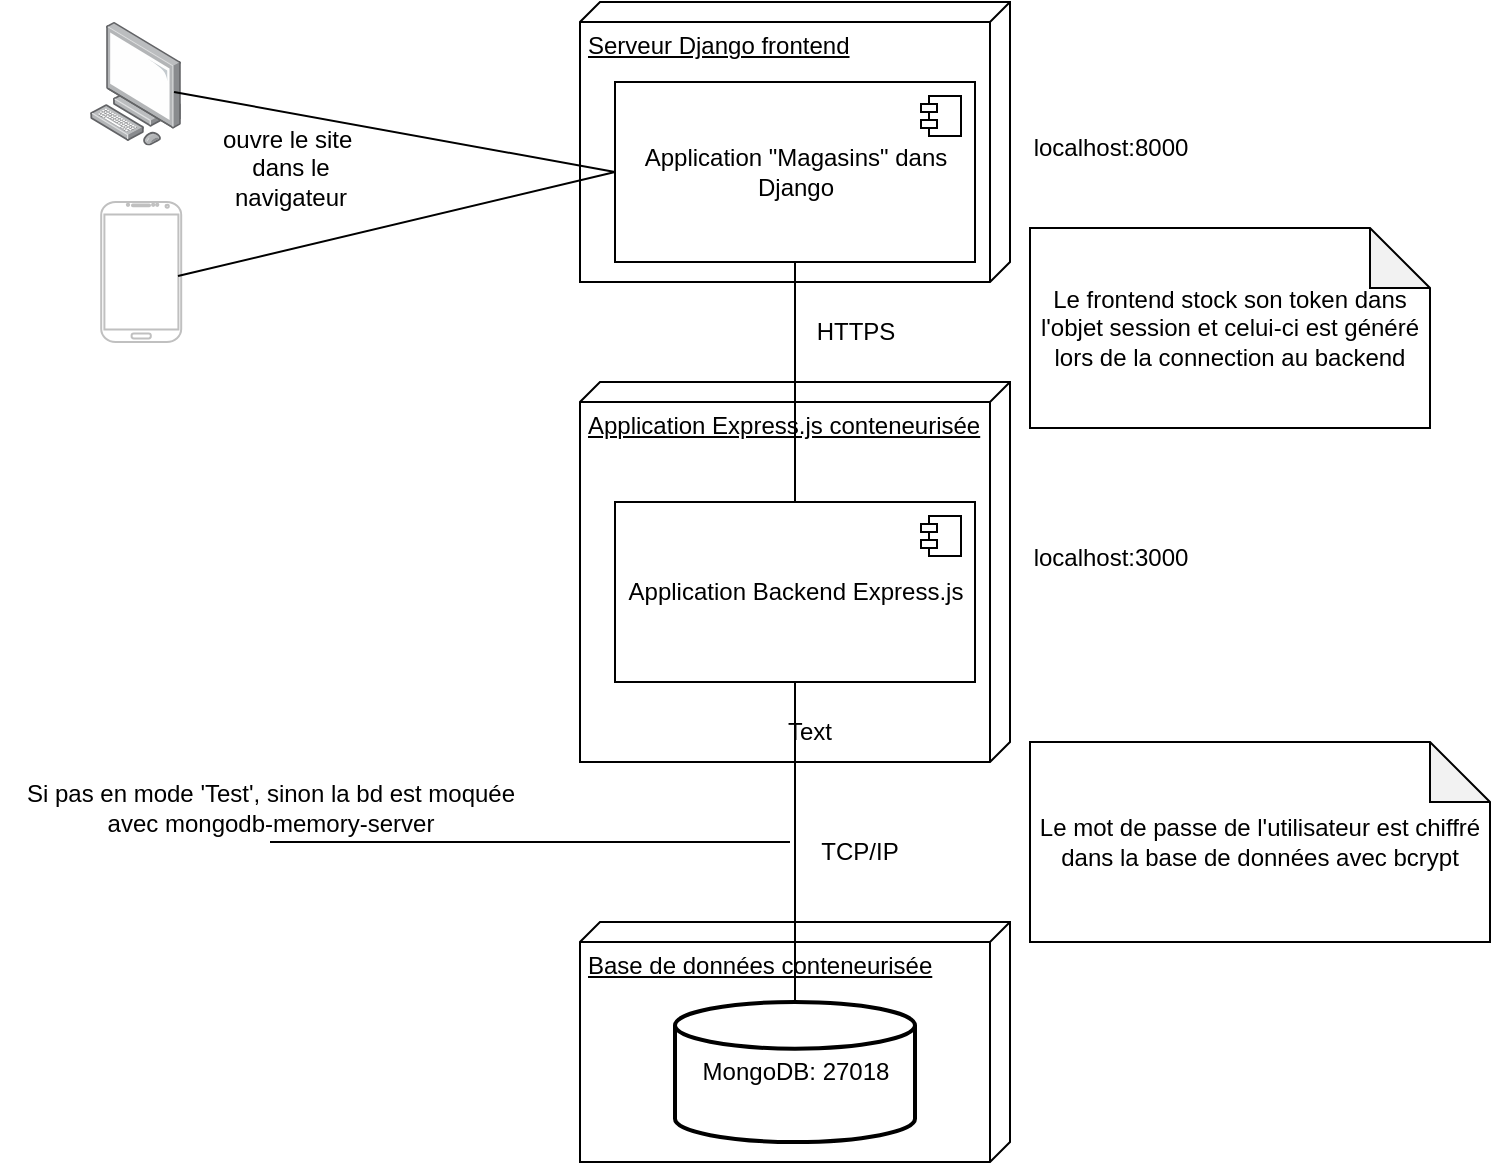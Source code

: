 <mxfile version="27.1.4">
  <diagram name="Page-1" id="iz4ZRRd6BJ3enqXNFH-S">
    <mxGraphModel dx="1665" dy="757" grid="1" gridSize="10" guides="1" tooltips="1" connect="1" arrows="1" fold="1" page="1" pageScale="1" pageWidth="850" pageHeight="1100" math="0" shadow="0">
      <root>
        <mxCell id="0" />
        <mxCell id="1" parent="0" />
        <mxCell id="AhkPmPhHsj4ZULWyvhsN-2" value="Application Express.js conteneurisée" style="verticalAlign=top;align=left;spacingTop=8;spacingLeft=2;spacingRight=12;shape=cube;size=10;direction=south;fontStyle=4;html=1;whiteSpace=wrap;" parent="1" vertex="1">
          <mxGeometry x="315" y="220" width="215" height="190" as="geometry" />
        </mxCell>
        <mxCell id="AhkPmPhHsj4ZULWyvhsN-3" value="Application Backend Express.js" style="html=1;dropTarget=0;whiteSpace=wrap;" parent="1" vertex="1">
          <mxGeometry x="332.5" y="280" width="180" height="90" as="geometry" />
        </mxCell>
        <mxCell id="AhkPmPhHsj4ZULWyvhsN-4" value="" style="shape=module;jettyWidth=8;jettyHeight=4;" parent="AhkPmPhHsj4ZULWyvhsN-3" vertex="1">
          <mxGeometry x="1" width="20" height="20" relative="1" as="geometry">
            <mxPoint x="-27" y="7" as="offset" />
          </mxGeometry>
        </mxCell>
        <mxCell id="AhkPmPhHsj4ZULWyvhsN-5" value="Base de données conteneurisée" style="verticalAlign=top;align=left;spacingTop=8;spacingLeft=2;spacingRight=12;shape=cube;size=10;direction=south;fontStyle=4;html=1;whiteSpace=wrap;" parent="1" vertex="1">
          <mxGeometry x="315" y="490" width="215" height="120" as="geometry" />
        </mxCell>
        <mxCell id="AhkPmPhHsj4ZULWyvhsN-6" value="MongoDB: 27018" style="strokeWidth=2;html=1;shape=mxgraph.flowchart.database;whiteSpace=wrap;" parent="1" vertex="1">
          <mxGeometry x="362.5" y="530" width="120" height="70" as="geometry" />
        </mxCell>
        <mxCell id="AhkPmPhHsj4ZULWyvhsN-9" value="Serveur Django frontend" style="verticalAlign=top;align=left;spacingTop=8;spacingLeft=2;spacingRight=12;shape=cube;size=10;direction=south;fontStyle=4;html=1;whiteSpace=wrap;" parent="1" vertex="1">
          <mxGeometry x="315" y="30" width="215" height="140" as="geometry" />
        </mxCell>
        <mxCell id="AhkPmPhHsj4ZULWyvhsN-7" value="Application &quot;Magasins&quot; dans Django" style="html=1;dropTarget=0;whiteSpace=wrap;" parent="1" vertex="1">
          <mxGeometry x="332.5" y="70" width="180" height="90" as="geometry" />
        </mxCell>
        <mxCell id="AhkPmPhHsj4ZULWyvhsN-8" value="" style="shape=module;jettyWidth=8;jettyHeight=4;" parent="AhkPmPhHsj4ZULWyvhsN-7" vertex="1">
          <mxGeometry x="1" width="20" height="20" relative="1" as="geometry">
            <mxPoint x="-27" y="7" as="offset" />
          </mxGeometry>
        </mxCell>
        <mxCell id="AhkPmPhHsj4ZULWyvhsN-11" value="" style="endArrow=none;html=1;rounded=0;entryX=0.5;entryY=1;entryDx=0;entryDy=0;exitX=0.5;exitY=0;exitDx=0;exitDy=0;" parent="1" source="AhkPmPhHsj4ZULWyvhsN-3" target="AhkPmPhHsj4ZULWyvhsN-7" edge="1">
          <mxGeometry width="50" height="50" relative="1" as="geometry">
            <mxPoint x="210" y="180" as="sourcePoint" />
            <mxPoint x="260" y="130" as="targetPoint" />
          </mxGeometry>
        </mxCell>
        <mxCell id="AhkPmPhHsj4ZULWyvhsN-12" value="" style="endArrow=none;html=1;rounded=0;entryX=0.5;entryY=1;entryDx=0;entryDy=0;exitX=0.5;exitY=0;exitDx=0;exitDy=0;exitPerimeter=0;" parent="1" source="AhkPmPhHsj4ZULWyvhsN-6" target="AhkPmPhHsj4ZULWyvhsN-3" edge="1">
          <mxGeometry width="50" height="50" relative="1" as="geometry">
            <mxPoint x="240" y="510" as="sourcePoint" />
            <mxPoint x="290" y="460" as="targetPoint" />
          </mxGeometry>
        </mxCell>
        <mxCell id="AhkPmPhHsj4ZULWyvhsN-13" value="Text" style="text;strokeColor=none;align=center;fillColor=none;html=1;verticalAlign=middle;whiteSpace=wrap;rounded=0;" parent="1" vertex="1">
          <mxGeometry x="400" y="380" width="60" height="30" as="geometry" />
        </mxCell>
        <mxCell id="AhkPmPhHsj4ZULWyvhsN-14" value="HTTPS" style="text;html=1;align=center;verticalAlign=middle;whiteSpace=wrap;rounded=0;" parent="1" vertex="1">
          <mxGeometry x="422.5" y="180" width="60" height="30" as="geometry" />
        </mxCell>
        <mxCell id="AhkPmPhHsj4ZULWyvhsN-15" value="TCP/IP" style="text;html=1;align=center;verticalAlign=middle;whiteSpace=wrap;rounded=0;" parent="1" vertex="1">
          <mxGeometry x="425" y="440" width="60" height="30" as="geometry" />
        </mxCell>
        <mxCell id="3zVvE8uf_Ss77x77_aVe-1" value="localhost:8000&lt;div&gt;&lt;br&gt;&lt;/div&gt;" style="text;html=1;align=center;verticalAlign=middle;resizable=0;points=[];autosize=1;strokeColor=none;fillColor=none;" vertex="1" parent="1">
          <mxGeometry x="530" y="90" width="100" height="40" as="geometry" />
        </mxCell>
        <mxCell id="3zVvE8uf_Ss77x77_aVe-2" value="localhost:3000&lt;div&gt;&lt;br&gt;&lt;/div&gt;" style="text;html=1;align=center;verticalAlign=middle;resizable=0;points=[];autosize=1;strokeColor=none;fillColor=none;" vertex="1" parent="1">
          <mxGeometry x="530" y="295" width="100" height="40" as="geometry" />
        </mxCell>
        <mxCell id="3zVvE8uf_Ss77x77_aVe-3" value="" style="image;points=[];aspect=fixed;html=1;align=center;shadow=0;dashed=0;image=img/lib/allied_telesis/computer_and_terminals/Personal_Computer.svg;" vertex="1" parent="1">
          <mxGeometry x="70" y="40" width="45.6" height="61.8" as="geometry" />
        </mxCell>
        <mxCell id="3zVvE8uf_Ss77x77_aVe-4" value="" style="verticalLabelPosition=bottom;verticalAlign=top;html=1;shadow=0;dashed=0;strokeWidth=1;shape=mxgraph.android.phone2;strokeColor=#c0c0c0;" vertex="1" parent="1">
          <mxGeometry x="75.6" y="130" width="40" height="70" as="geometry" />
        </mxCell>
        <mxCell id="3zVvE8uf_Ss77x77_aVe-5" value="" style="endArrow=none;html=1;rounded=0;entryX=0;entryY=0.5;entryDx=0;entryDy=0;exitX=0.96;exitY=0.529;exitDx=0;exitDy=0;exitPerimeter=0;" edge="1" parent="1" source="3zVvE8uf_Ss77x77_aVe-4" target="AhkPmPhHsj4ZULWyvhsN-7">
          <mxGeometry width="50" height="50" relative="1" as="geometry">
            <mxPoint x="150" y="200" as="sourcePoint" />
            <mxPoint x="200" y="150" as="targetPoint" />
          </mxGeometry>
        </mxCell>
        <mxCell id="3zVvE8uf_Ss77x77_aVe-6" value="" style="endArrow=none;html=1;rounded=0;entryX=0;entryY=0.5;entryDx=0;entryDy=0;exitX=0.921;exitY=0.566;exitDx=0;exitDy=0;exitPerimeter=0;" edge="1" parent="1" source="3zVvE8uf_Ss77x77_aVe-3" target="AhkPmPhHsj4ZULWyvhsN-7">
          <mxGeometry width="50" height="50" relative="1" as="geometry">
            <mxPoint x="220" y="150" as="sourcePoint" />
            <mxPoint x="270" y="100" as="targetPoint" />
          </mxGeometry>
        </mxCell>
        <mxCell id="3zVvE8uf_Ss77x77_aVe-7" value="ouvre le site&amp;nbsp;&lt;div&gt;dans le&lt;/div&gt;&lt;div&gt;navigateur&lt;/div&gt;" style="text;html=1;align=center;verticalAlign=middle;resizable=0;points=[];autosize=1;strokeColor=none;fillColor=none;" vertex="1" parent="1">
          <mxGeometry x="125" y="83" width="90" height="60" as="geometry" />
        </mxCell>
        <mxCell id="3zVvE8uf_Ss77x77_aVe-9" value="Le frontend stock son token dans l&#39;objet session et celui-ci est généré lors de la connection au backend" style="shape=note;whiteSpace=wrap;html=1;backgroundOutline=1;darkOpacity=0.05;" vertex="1" parent="1">
          <mxGeometry x="540" y="143" width="200" height="100" as="geometry" />
        </mxCell>
        <mxCell id="3zVvE8uf_Ss77x77_aVe-10" value="Le mot de passe de l&#39;utilisateur est chiffré dans la base de données avec bcrypt" style="shape=note;whiteSpace=wrap;html=1;backgroundOutline=1;darkOpacity=0.05;" vertex="1" parent="1">
          <mxGeometry x="540" y="400" width="230" height="100" as="geometry" />
        </mxCell>
        <mxCell id="3zVvE8uf_Ss77x77_aVe-11" value="" style="endArrow=none;html=1;rounded=0;" edge="1" parent="1">
          <mxGeometry width="50" height="50" relative="1" as="geometry">
            <mxPoint x="160" y="450" as="sourcePoint" />
            <mxPoint x="420" y="450" as="targetPoint" />
          </mxGeometry>
        </mxCell>
        <mxCell id="3zVvE8uf_Ss77x77_aVe-12" value="Si pas en mode &#39;Test&#39;, sinon la bd est moquée&lt;div&gt;avec&amp;nbsp;mongodb-memory-server&lt;/div&gt;" style="text;html=1;align=center;verticalAlign=middle;resizable=0;points=[];autosize=1;strokeColor=none;fillColor=none;" vertex="1" parent="1">
          <mxGeometry x="25" y="413" width="270" height="40" as="geometry" />
        </mxCell>
      </root>
    </mxGraphModel>
  </diagram>
</mxfile>
